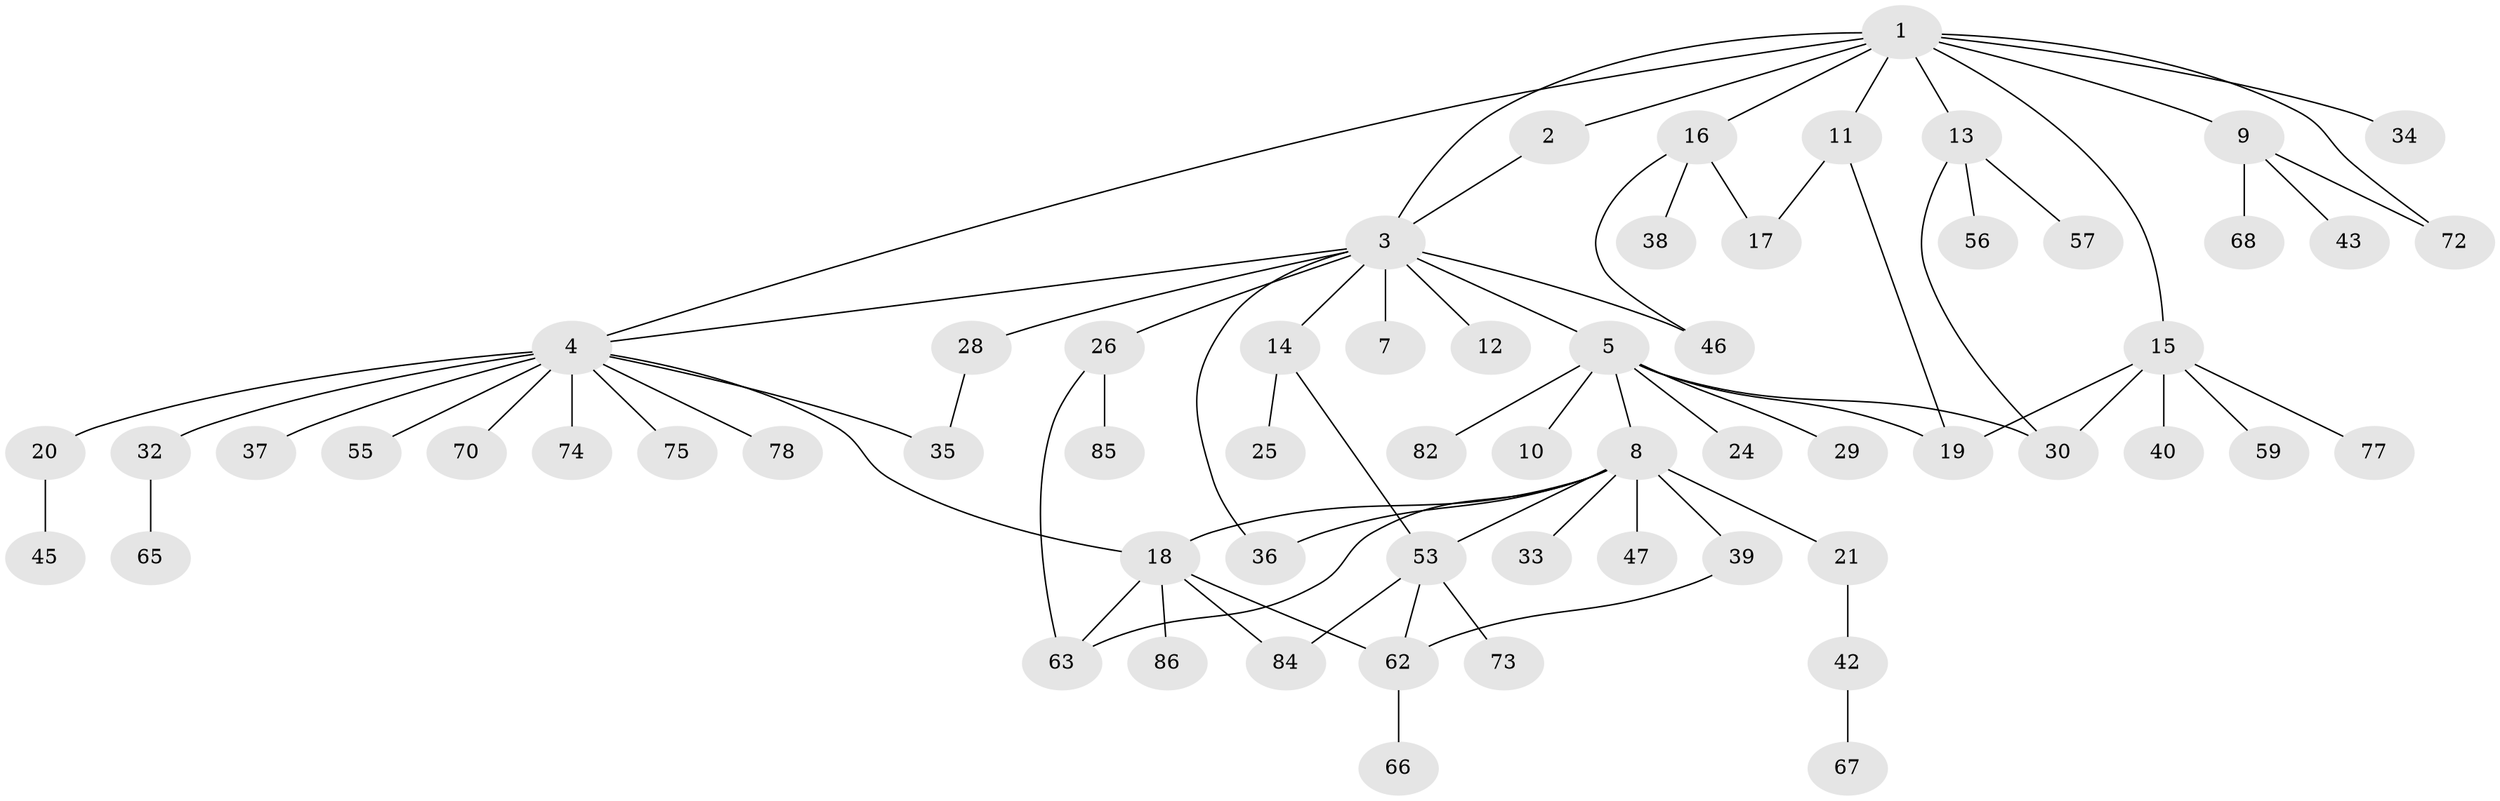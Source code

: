 // original degree distribution, {10: 0.011627906976744186, 2: 0.313953488372093, 12: 0.011627906976744186, 4: 0.03488372093023256, 8: 0.011627906976744186, 11: 0.023255813953488372, 1: 0.43023255813953487, 5: 0.03488372093023256, 3: 0.10465116279069768, 6: 0.011627906976744186, 7: 0.011627906976744186}
// Generated by graph-tools (version 1.1) at 2025/11/02/27/25 16:11:12]
// undirected, 62 vertices, 79 edges
graph export_dot {
graph [start="1"]
  node [color=gray90,style=filled];
  1 [super="+52"];
  2;
  3 [super="+49"];
  4 [super="+6"];
  5 [super="+51"];
  7;
  8 [super="+50"];
  9 [super="+61"];
  10;
  11;
  12 [super="+23"];
  13 [super="+48"];
  14 [super="+81"];
  15 [super="+22"];
  16 [super="+54"];
  17 [super="+58"];
  18 [super="+64"];
  19 [super="+31"];
  20 [super="+27"];
  21;
  24;
  25;
  26 [super="+80"];
  28;
  29;
  30 [super="+83"];
  32 [super="+60"];
  33;
  34 [super="+41"];
  35;
  36 [super="+44"];
  37;
  38;
  39;
  40;
  42 [super="+71"];
  43;
  45;
  46 [super="+79"];
  47;
  53 [super="+69"];
  55;
  56;
  57;
  59;
  62;
  63;
  65;
  66 [super="+76"];
  67;
  68;
  70;
  72;
  73;
  74;
  75;
  77;
  78;
  82;
  84;
  85;
  86;
  1 -- 2;
  1 -- 3;
  1 -- 4;
  1 -- 9;
  1 -- 11;
  1 -- 13;
  1 -- 15;
  1 -- 16;
  1 -- 34;
  1 -- 72;
  2 -- 3;
  3 -- 5;
  3 -- 7;
  3 -- 12;
  3 -- 14;
  3 -- 26;
  3 -- 28;
  3 -- 36;
  3 -- 4;
  3 -- 46;
  4 -- 70;
  4 -- 78;
  4 -- 32;
  4 -- 35;
  4 -- 37;
  4 -- 74;
  4 -- 75;
  4 -- 18;
  4 -- 20 [weight=2];
  4 -- 55;
  5 -- 8;
  5 -- 10;
  5 -- 19;
  5 -- 24;
  5 -- 29;
  5 -- 30;
  5 -- 82;
  8 -- 18 [weight=2];
  8 -- 21;
  8 -- 33;
  8 -- 36;
  8 -- 39;
  8 -- 47;
  8 -- 53;
  8 -- 63;
  9 -- 43;
  9 -- 68;
  9 -- 72;
  11 -- 17;
  11 -- 19;
  13 -- 56;
  13 -- 57;
  13 -- 30;
  14 -- 25;
  14 -- 53;
  15 -- 30;
  15 -- 40;
  15 -- 77;
  15 -- 19;
  15 -- 59;
  16 -- 38;
  16 -- 46;
  16 -- 17;
  18 -- 62;
  18 -- 63;
  18 -- 84;
  18 -- 86;
  20 -- 45;
  21 -- 42;
  26 -- 85;
  26 -- 63;
  28 -- 35;
  32 -- 65;
  39 -- 62;
  42 -- 67;
  53 -- 62;
  53 -- 73;
  53 -- 84;
  62 -- 66;
}
